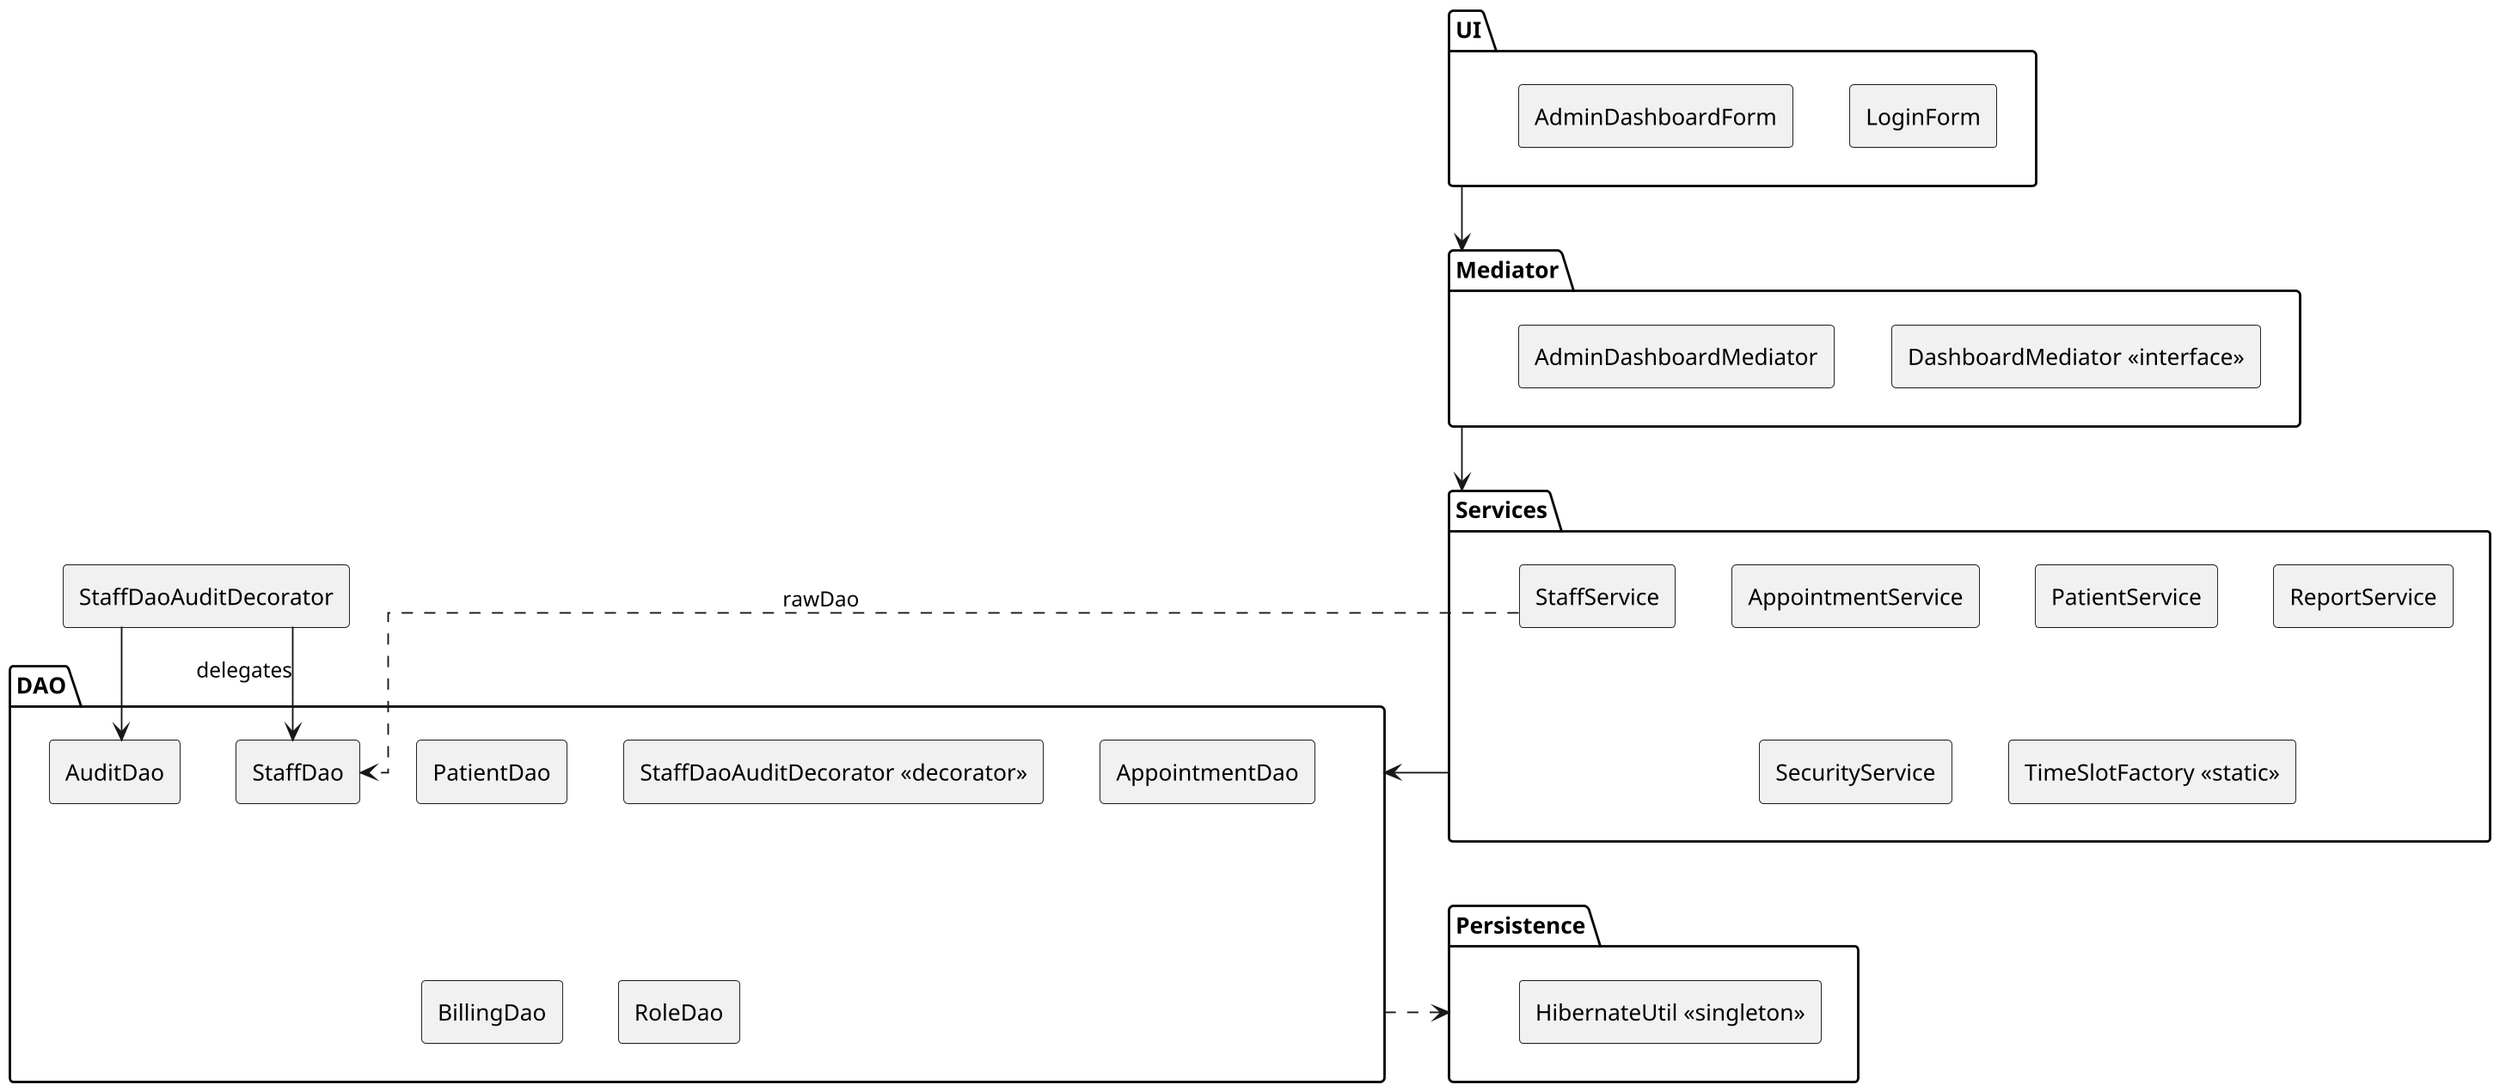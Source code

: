 @startuml Architecture
skinparam shadowing false
skinparam dpi 180
skinparam componentStyle rectangle
skinparam linetype ortho

package UI {
  [LoginForm]
  [AdminDashboardForm]
}

package Mediator {
  [DashboardMediator <<interface>>]
  [AdminDashboardMediator]
}

package Services {
  [AppointmentService]
  [PatientService]
  [StaffService]
  [ReportService]
  [SecurityService]
  [TimeSlotFactory <<static>>]
}

package DAO {
  [PatientDao]
  [StaffDao]
  [StaffDaoAuditDecorator <<decorator>>]
  [AuditDao]
  [AppointmentDao]
  [BillingDao]
  [RoleDao]
}

package Persistence {
  [HibernateUtil <<singleton>>]
}

UI --> Mediator
Mediator --> Services
Services --> DAO
DAO ..> Persistence

[StaffService] ..> [StaffDao] : rawDao
[StaffDaoAuditDecorator] --> [StaffDao] : delegates
[StaffDaoAuditDecorator] --> [AuditDao]

@enduml
